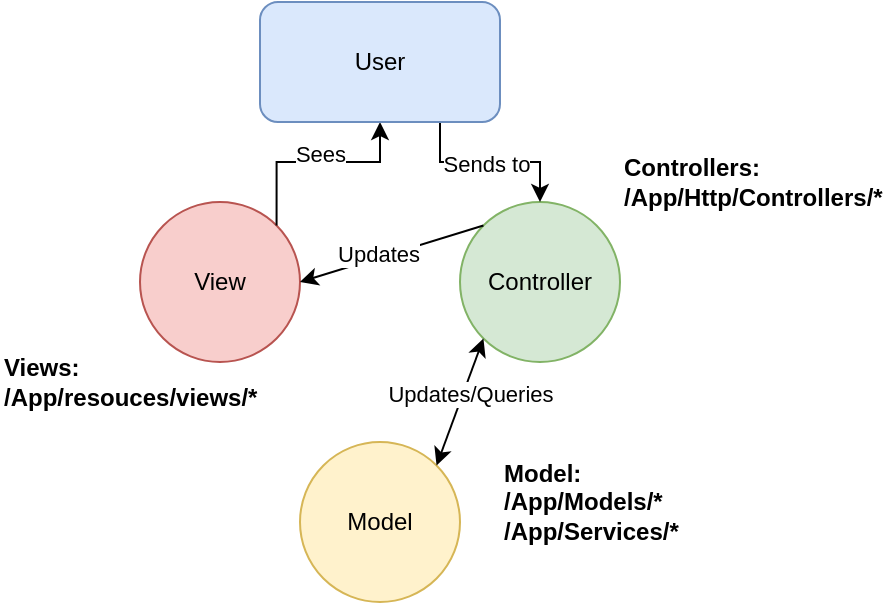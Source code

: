 <mxfile version="13.6.2" type="device"><diagram id="-aKG2v-Q5x2MaKFWrEzu" name="Page-1"><mxGraphModel dx="1106" dy="997" grid="1" gridSize="10" guides="1" tooltips="1" connect="1" arrows="1" fold="1" page="1" pageScale="1" pageWidth="850" pageHeight="1100" math="0" shadow="0"><root><mxCell id="0"/><mxCell id="1" parent="0"/><mxCell id="VfEd5Wy1PrGk31YnbXMh-1" value="Model" style="ellipse;whiteSpace=wrap;html=1;aspect=fixed;fillColor=#fff2cc;strokeColor=#d6b656;" vertex="1" parent="1"><mxGeometry x="360" y="400" width="80" height="80" as="geometry"/></mxCell><mxCell id="VfEd5Wy1PrGk31YnbXMh-2" value="Controller" style="ellipse;whiteSpace=wrap;html=1;aspect=fixed;fillColor=#d5e8d4;strokeColor=#82b366;" vertex="1" parent="1"><mxGeometry x="440" y="280" width="80" height="80" as="geometry"/></mxCell><mxCell id="VfEd5Wy1PrGk31YnbXMh-3" value="View" style="ellipse;whiteSpace=wrap;html=1;aspect=fixed;fillColor=#f8cecc;strokeColor=#b85450;" vertex="1" parent="1"><mxGeometry x="280" y="280" width="80" height="80" as="geometry"/></mxCell><mxCell id="VfEd5Wy1PrGk31YnbXMh-5" value="" style="endArrow=classic;startArrow=classic;html=1;entryX=0;entryY=1;entryDx=0;entryDy=0;exitX=1;exitY=0;exitDx=0;exitDy=0;" edge="1" parent="1" source="VfEd5Wy1PrGk31YnbXMh-1" target="VfEd5Wy1PrGk31YnbXMh-2"><mxGeometry width="50" height="50" relative="1" as="geometry"><mxPoint x="400" y="690" as="sourcePoint"/><mxPoint x="450" y="640" as="targetPoint"/></mxGeometry></mxCell><mxCell id="VfEd5Wy1PrGk31YnbXMh-13" value="Updates/Queries" style="edgeLabel;html=1;align=center;verticalAlign=middle;resizable=0;points=[];" vertex="1" connectable="0" parent="VfEd5Wy1PrGk31YnbXMh-5"><mxGeometry x="0.162" y="-3" relative="1" as="geometry"><mxPoint as="offset"/></mxGeometry></mxCell><mxCell id="VfEd5Wy1PrGk31YnbXMh-6" value="" style="endArrow=none;startArrow=classic;html=1;entryX=0;entryY=0;entryDx=0;entryDy=0;exitX=1;exitY=0.5;exitDx=0;exitDy=0;endFill=0;" edge="1" parent="1" source="VfEd5Wy1PrGk31YnbXMh-3" target="VfEd5Wy1PrGk31YnbXMh-2"><mxGeometry width="50" height="50" relative="1" as="geometry"><mxPoint x="461.716" y="461.716" as="sourcePoint"/><mxPoint x="438.284" y="398.284" as="targetPoint"/></mxGeometry></mxCell><mxCell id="VfEd5Wy1PrGk31YnbXMh-14" value="Updates" style="edgeLabel;html=1;align=center;verticalAlign=middle;resizable=0;points=[];" vertex="1" connectable="0" parent="VfEd5Wy1PrGk31YnbXMh-6"><mxGeometry x="-0.137" y="2" relative="1" as="geometry"><mxPoint as="offset"/></mxGeometry></mxCell><mxCell id="VfEd5Wy1PrGk31YnbXMh-9" value="" style="edgeStyle=orthogonalEdgeStyle;rounded=0;orthogonalLoop=1;jettySize=auto;html=1;startArrow=classic;startFill=1;entryX=1;entryY=0;entryDx=0;entryDy=0;endArrow=none;endFill=0;" edge="1" parent="1" source="VfEd5Wy1PrGk31YnbXMh-8" target="VfEd5Wy1PrGk31YnbXMh-3"><mxGeometry relative="1" as="geometry"/></mxCell><mxCell id="VfEd5Wy1PrGk31YnbXMh-10" value="Sees" style="edgeLabel;html=1;align=center;verticalAlign=middle;resizable=0;points=[];" vertex="1" connectable="0" parent="VfEd5Wy1PrGk31YnbXMh-9"><mxGeometry x="-0.025" y="-4" relative="1" as="geometry"><mxPoint as="offset"/></mxGeometry></mxCell><mxCell id="VfEd5Wy1PrGk31YnbXMh-11" style="edgeStyle=orthogonalEdgeStyle;rounded=0;orthogonalLoop=1;jettySize=auto;html=1;exitX=0.75;exitY=1;exitDx=0;exitDy=0;startArrow=none;startFill=0;strokeColor=#000000;" edge="1" parent="1" source="VfEd5Wy1PrGk31YnbXMh-8" target="VfEd5Wy1PrGk31YnbXMh-2"><mxGeometry relative="1" as="geometry"/></mxCell><mxCell id="VfEd5Wy1PrGk31YnbXMh-12" value="Sends to" style="edgeLabel;html=1;align=center;verticalAlign=middle;resizable=0;points=[];" vertex="1" connectable="0" parent="VfEd5Wy1PrGk31YnbXMh-11"><mxGeometry x="-0.044" y="-1" relative="1" as="geometry"><mxPoint as="offset"/></mxGeometry></mxCell><mxCell id="VfEd5Wy1PrGk31YnbXMh-8" value="User" style="rounded=1;whiteSpace=wrap;html=1;fillColor=#dae8fc;strokeColor=#6c8ebf;" vertex="1" parent="1"><mxGeometry x="340" y="180" width="120" height="60" as="geometry"/></mxCell><mxCell id="VfEd5Wy1PrGk31YnbXMh-15" value="&lt;b&gt;Controllers: /App/Http/Controllers/*&lt;/b&gt;" style="text;html=1;strokeColor=none;fillColor=none;align=left;verticalAlign=middle;whiteSpace=wrap;rounded=0;" vertex="1" parent="1"><mxGeometry x="520" y="260" width="40" height="20" as="geometry"/></mxCell><mxCell id="VfEd5Wy1PrGk31YnbXMh-16" value="&lt;b&gt;Model: /App/Models/*&lt;br&gt;/App/Services/*&lt;br&gt;&lt;/b&gt;" style="text;html=1;strokeColor=none;fillColor=none;align=left;verticalAlign=middle;whiteSpace=wrap;rounded=0;" vertex="1" parent="1"><mxGeometry x="460" y="420" width="40" height="20" as="geometry"/></mxCell><mxCell id="VfEd5Wy1PrGk31YnbXMh-17" value="&lt;b&gt;Views: /App/resouces/views/*&lt;br&gt;&lt;/b&gt;" style="text;html=1;strokeColor=none;fillColor=none;align=left;verticalAlign=middle;whiteSpace=wrap;rounded=0;" vertex="1" parent="1"><mxGeometry x="210" y="360" width="40" height="20" as="geometry"/></mxCell></root></mxGraphModel></diagram></mxfile>